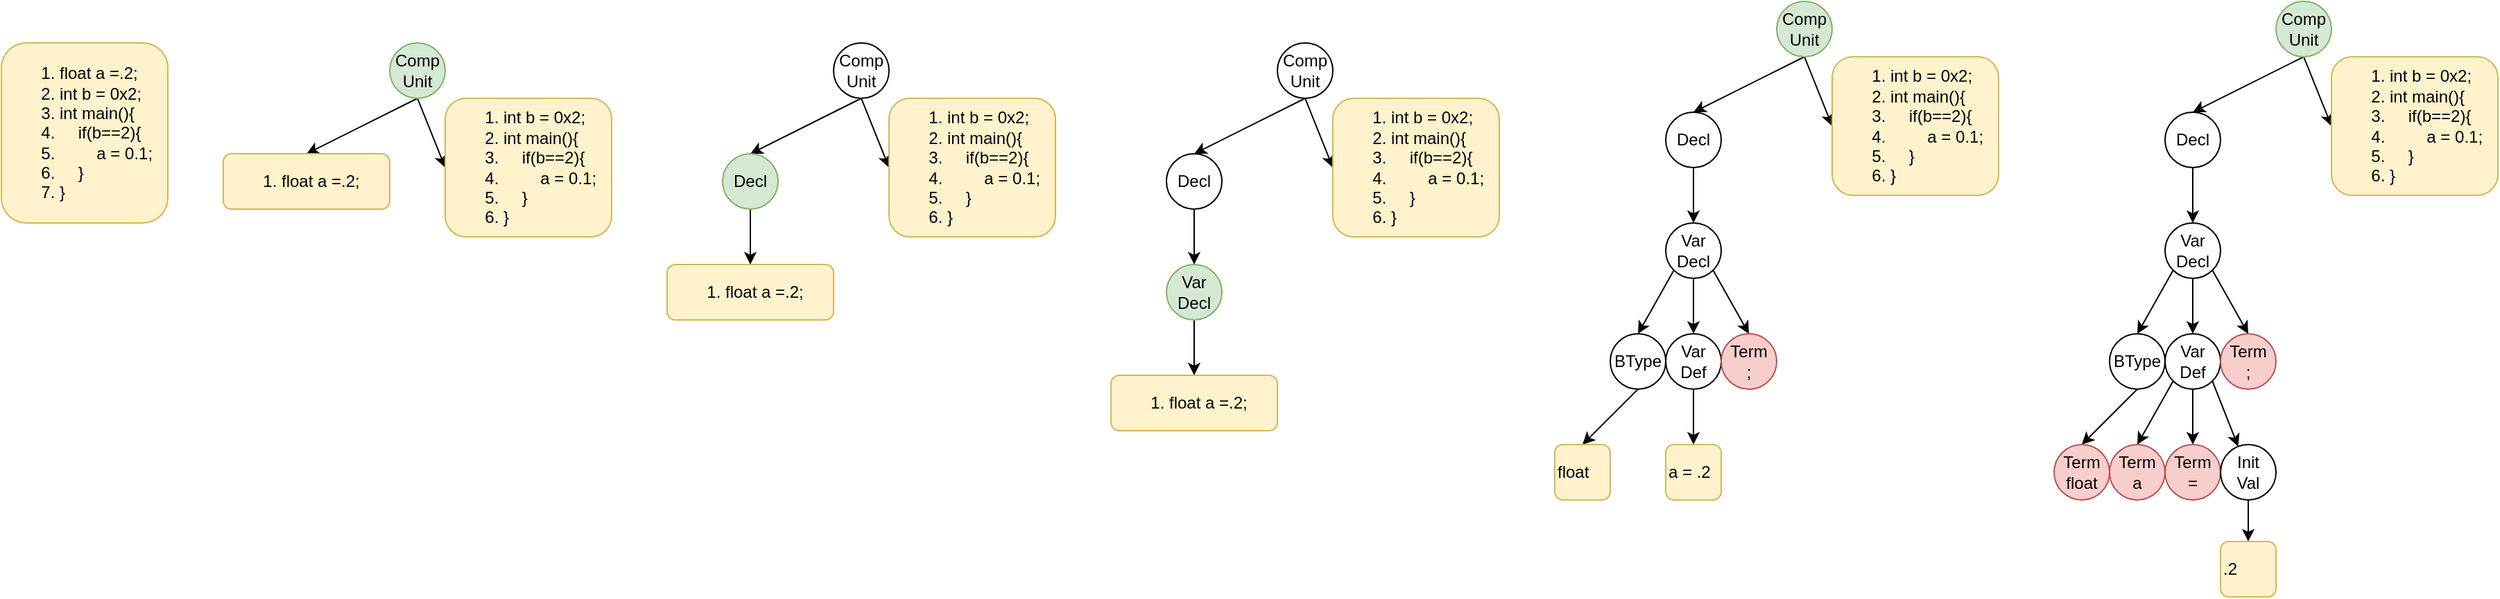 <mxfile version="26.2.2">
  <diagram name="第 1 页" id="QOxALYG1NZeg0La0y2ua">
    <mxGraphModel dx="826" dy="965" grid="1" gridSize="10" guides="1" tooltips="1" connect="1" arrows="1" fold="1" page="1" pageScale="1" pageWidth="827" pageHeight="1169" math="0" shadow="0">
      <root>
        <mxCell id="0" />
        <mxCell id="1" parent="0" />
        <mxCell id="rIGNumGmygnHjvv-tgh9-2" value="&lt;ol&gt;&lt;li&gt;&lt;span style=&quot;background-color: transparent; color: light-dark(rgb(0, 0, 0), rgb(255, 255, 255));&quot;&gt;float a =.2;&lt;/span&gt;&lt;/li&gt;&lt;li&gt;&lt;span style=&quot;background-color: transparent; color: light-dark(rgb(0, 0, 0), rgb(255, 255, 255));&quot;&gt;int b = 0x2;&lt;/span&gt;&lt;/li&gt;&lt;li&gt;&lt;span style=&quot;background-color: transparent; color: light-dark(rgb(0, 0, 0), rgb(255, 255, 255));&quot;&gt;int main(){&lt;/span&gt;&lt;/li&gt;&lt;li&gt;&lt;span style=&quot;background-color: transparent; color: light-dark(rgb(0, 0, 0), rgb(255, 255, 255));&quot;&gt;&amp;nbsp; &amp;nbsp; if(b==2){&lt;/span&gt;&lt;/li&gt;&lt;li&gt;&lt;span style=&quot;background-color: transparent; color: light-dark(rgb(0, 0, 0), rgb(255, 255, 255));&quot;&gt;&amp;nbsp; &amp;nbsp; &amp;nbsp; &amp;nbsp; a = 0.1;&lt;/span&gt;&lt;/li&gt;&lt;li&gt;&lt;span style=&quot;background-color: transparent; color: light-dark(rgb(0, 0, 0), rgb(255, 255, 255));&quot;&gt;&amp;nbsp; &amp;nbsp; }&lt;/span&gt;&lt;/li&gt;&lt;li&gt;&lt;span style=&quot;background-color: transparent; color: light-dark(rgb(0, 0, 0), rgb(255, 255, 255));&quot;&gt;}&lt;/span&gt;&lt;/li&gt;&lt;/ol&gt;" style="rounded=1;whiteSpace=wrap;html=1;align=left;fillColor=#fff2cc;strokeColor=#d6b656;" vertex="1" parent="1">
          <mxGeometry x="40" y="40" width="120" height="130" as="geometry" />
        </mxCell>
        <mxCell id="rIGNumGmygnHjvv-tgh9-7" style="rounded=0;orthogonalLoop=1;jettySize=auto;html=1;exitX=0.5;exitY=1;exitDx=0;exitDy=0;entryX=0.5;entryY=0;entryDx=0;entryDy=0;" edge="1" parent="1" source="rIGNumGmygnHjvv-tgh9-3" target="rIGNumGmygnHjvv-tgh9-5">
          <mxGeometry relative="1" as="geometry" />
        </mxCell>
        <mxCell id="rIGNumGmygnHjvv-tgh9-8" style="rounded=0;orthogonalLoop=1;jettySize=auto;html=1;exitX=0.5;exitY=1;exitDx=0;exitDy=0;entryX=0;entryY=0.5;entryDx=0;entryDy=0;" edge="1" parent="1" source="rIGNumGmygnHjvv-tgh9-3" target="rIGNumGmygnHjvv-tgh9-6">
          <mxGeometry relative="1" as="geometry" />
        </mxCell>
        <mxCell id="rIGNumGmygnHjvv-tgh9-3" value="Comp&lt;br&gt;Unit" style="ellipse;whiteSpace=wrap;html=1;fillColor=#d5e8d4;strokeColor=#82b366;" vertex="1" parent="1">
          <mxGeometry x="320" y="40" width="40" height="40" as="geometry" />
        </mxCell>
        <mxCell id="rIGNumGmygnHjvv-tgh9-5" value="&lt;ol&gt;&lt;li&gt;&lt;span style=&quot;background-color: transparent; color: light-dark(rgb(0, 0, 0), rgb(255, 255, 255));&quot;&gt;float a =.2;&lt;/span&gt;&lt;/li&gt;&lt;/ol&gt;" style="rounded=1;whiteSpace=wrap;html=1;align=left;fillColor=#fff2cc;strokeColor=#d6b656;" vertex="1" parent="1">
          <mxGeometry x="200" y="120" width="120" height="40" as="geometry" />
        </mxCell>
        <mxCell id="rIGNumGmygnHjvv-tgh9-6" value="&lt;ol&gt;&lt;li&gt;&lt;span style=&quot;background-color: transparent; color: light-dark(rgb(0, 0, 0), rgb(255, 255, 255));&quot;&gt;int b = 0x2;&lt;/span&gt;&lt;/li&gt;&lt;li&gt;&lt;span style=&quot;background-color: transparent; color: light-dark(rgb(0, 0, 0), rgb(255, 255, 255));&quot;&gt;int main(){&lt;/span&gt;&lt;/li&gt;&lt;li&gt;&lt;span style=&quot;background-color: transparent; color: light-dark(rgb(0, 0, 0), rgb(255, 255, 255));&quot;&gt;&amp;nbsp; &amp;nbsp; if(b==2){&lt;/span&gt;&lt;/li&gt;&lt;li&gt;&lt;span style=&quot;background-color: transparent; color: light-dark(rgb(0, 0, 0), rgb(255, 255, 255));&quot;&gt;&amp;nbsp; &amp;nbsp; &amp;nbsp; &amp;nbsp; a = 0.1;&lt;/span&gt;&lt;/li&gt;&lt;li&gt;&lt;span style=&quot;background-color: transparent; color: light-dark(rgb(0, 0, 0), rgb(255, 255, 255));&quot;&gt;&amp;nbsp; &amp;nbsp; }&lt;/span&gt;&lt;/li&gt;&lt;li&gt;&lt;span style=&quot;background-color: transparent; color: light-dark(rgb(0, 0, 0), rgb(255, 255, 255));&quot;&gt;}&lt;/span&gt;&lt;/li&gt;&lt;/ol&gt;" style="rounded=1;whiteSpace=wrap;html=1;align=left;fillColor=#fff2cc;strokeColor=#d6b656;" vertex="1" parent="1">
          <mxGeometry x="360" y="80" width="120" height="100" as="geometry" />
        </mxCell>
        <mxCell id="rIGNumGmygnHjvv-tgh9-9" style="rounded=0;orthogonalLoop=1;jettySize=auto;html=1;exitX=0.5;exitY=1;exitDx=0;exitDy=0;entryX=0.5;entryY=0;entryDx=0;entryDy=0;" edge="1" parent="1" source="rIGNumGmygnHjvv-tgh9-11" target="rIGNumGmygnHjvv-tgh9-14">
          <mxGeometry relative="1" as="geometry">
            <mxPoint x="580" y="120" as="targetPoint" />
          </mxGeometry>
        </mxCell>
        <mxCell id="rIGNumGmygnHjvv-tgh9-10" style="rounded=0;orthogonalLoop=1;jettySize=auto;html=1;exitX=0.5;exitY=1;exitDx=0;exitDy=0;entryX=0;entryY=0.5;entryDx=0;entryDy=0;" edge="1" parent="1" source="rIGNumGmygnHjvv-tgh9-11" target="rIGNumGmygnHjvv-tgh9-13">
          <mxGeometry relative="1" as="geometry" />
        </mxCell>
        <mxCell id="rIGNumGmygnHjvv-tgh9-11" value="Comp&lt;br&gt;Unit" style="ellipse;whiteSpace=wrap;html=1;" vertex="1" parent="1">
          <mxGeometry x="640" y="40" width="40" height="40" as="geometry" />
        </mxCell>
        <mxCell id="rIGNumGmygnHjvv-tgh9-13" value="&lt;ol&gt;&lt;li&gt;&lt;span style=&quot;background-color: transparent; color: light-dark(rgb(0, 0, 0), rgb(255, 255, 255));&quot;&gt;int b = 0x2;&lt;/span&gt;&lt;/li&gt;&lt;li&gt;&lt;span style=&quot;background-color: transparent; color: light-dark(rgb(0, 0, 0), rgb(255, 255, 255));&quot;&gt;int main(){&lt;/span&gt;&lt;/li&gt;&lt;li&gt;&lt;span style=&quot;background-color: transparent; color: light-dark(rgb(0, 0, 0), rgb(255, 255, 255));&quot;&gt;&amp;nbsp; &amp;nbsp; if(b==2){&lt;/span&gt;&lt;/li&gt;&lt;li&gt;&lt;span style=&quot;background-color: transparent; color: light-dark(rgb(0, 0, 0), rgb(255, 255, 255));&quot;&gt;&amp;nbsp; &amp;nbsp; &amp;nbsp; &amp;nbsp; a = 0.1;&lt;/span&gt;&lt;/li&gt;&lt;li&gt;&lt;span style=&quot;background-color: transparent; color: light-dark(rgb(0, 0, 0), rgb(255, 255, 255));&quot;&gt;&amp;nbsp; &amp;nbsp; }&lt;/span&gt;&lt;/li&gt;&lt;li&gt;&lt;span style=&quot;background-color: transparent; color: light-dark(rgb(0, 0, 0), rgb(255, 255, 255));&quot;&gt;}&lt;/span&gt;&lt;/li&gt;&lt;/ol&gt;" style="rounded=1;whiteSpace=wrap;html=1;align=left;fillColor=#fff2cc;strokeColor=#d6b656;" vertex="1" parent="1">
          <mxGeometry x="680" y="80" width="120" height="100" as="geometry" />
        </mxCell>
        <mxCell id="rIGNumGmygnHjvv-tgh9-16" style="edgeStyle=orthogonalEdgeStyle;rounded=0;orthogonalLoop=1;jettySize=auto;html=1;exitX=0.5;exitY=1;exitDx=0;exitDy=0;entryX=0.5;entryY=0;entryDx=0;entryDy=0;" edge="1" parent="1" source="rIGNumGmygnHjvv-tgh9-14" target="rIGNumGmygnHjvv-tgh9-15">
          <mxGeometry relative="1" as="geometry" />
        </mxCell>
        <mxCell id="rIGNumGmygnHjvv-tgh9-14" value="Decl" style="ellipse;whiteSpace=wrap;html=1;aspect=fixed;fillColor=#d5e8d4;strokeColor=#82b366;" vertex="1" parent="1">
          <mxGeometry x="560" y="120" width="40" height="40" as="geometry" />
        </mxCell>
        <mxCell id="rIGNumGmygnHjvv-tgh9-15" value="&lt;ol&gt;&lt;li&gt;&lt;span style=&quot;background-color: transparent; color: light-dark(rgb(0, 0, 0), rgb(255, 255, 255));&quot;&gt;float a =.2;&lt;/span&gt;&lt;/li&gt;&lt;/ol&gt;" style="rounded=1;whiteSpace=wrap;html=1;align=left;fillColor=#fff2cc;strokeColor=#d6b656;" vertex="1" parent="1">
          <mxGeometry x="520" y="200" width="120" height="40" as="geometry" />
        </mxCell>
        <mxCell id="rIGNumGmygnHjvv-tgh9-17" style="rounded=0;orthogonalLoop=1;jettySize=auto;html=1;exitX=0.5;exitY=1;exitDx=0;exitDy=0;entryX=0.5;entryY=0;entryDx=0;entryDy=0;" edge="1" parent="1" source="rIGNumGmygnHjvv-tgh9-19" target="rIGNumGmygnHjvv-tgh9-22">
          <mxGeometry relative="1" as="geometry">
            <mxPoint x="900" y="120" as="targetPoint" />
          </mxGeometry>
        </mxCell>
        <mxCell id="rIGNumGmygnHjvv-tgh9-18" style="rounded=0;orthogonalLoop=1;jettySize=auto;html=1;exitX=0.5;exitY=1;exitDx=0;exitDy=0;entryX=0;entryY=0.5;entryDx=0;entryDy=0;" edge="1" parent="1" source="rIGNumGmygnHjvv-tgh9-19" target="rIGNumGmygnHjvv-tgh9-20">
          <mxGeometry relative="1" as="geometry" />
        </mxCell>
        <mxCell id="rIGNumGmygnHjvv-tgh9-19" value="Comp&lt;br&gt;Unit" style="ellipse;whiteSpace=wrap;html=1;" vertex="1" parent="1">
          <mxGeometry x="960" y="40" width="40" height="40" as="geometry" />
        </mxCell>
        <mxCell id="rIGNumGmygnHjvv-tgh9-20" value="&lt;ol&gt;&lt;li&gt;&lt;span style=&quot;background-color: transparent; color: light-dark(rgb(0, 0, 0), rgb(255, 255, 255));&quot;&gt;int b = 0x2;&lt;/span&gt;&lt;/li&gt;&lt;li&gt;&lt;span style=&quot;background-color: transparent; color: light-dark(rgb(0, 0, 0), rgb(255, 255, 255));&quot;&gt;int main(){&lt;/span&gt;&lt;/li&gt;&lt;li&gt;&lt;span style=&quot;background-color: transparent; color: light-dark(rgb(0, 0, 0), rgb(255, 255, 255));&quot;&gt;&amp;nbsp; &amp;nbsp; if(b==2){&lt;/span&gt;&lt;/li&gt;&lt;li&gt;&lt;span style=&quot;background-color: transparent; color: light-dark(rgb(0, 0, 0), rgb(255, 255, 255));&quot;&gt;&amp;nbsp; &amp;nbsp; &amp;nbsp; &amp;nbsp; a = 0.1;&lt;/span&gt;&lt;/li&gt;&lt;li&gt;&lt;span style=&quot;background-color: transparent; color: light-dark(rgb(0, 0, 0), rgb(255, 255, 255));&quot;&gt;&amp;nbsp; &amp;nbsp; }&lt;/span&gt;&lt;/li&gt;&lt;li&gt;&lt;span style=&quot;background-color: transparent; color: light-dark(rgb(0, 0, 0), rgb(255, 255, 255));&quot;&gt;}&lt;/span&gt;&lt;/li&gt;&lt;/ol&gt;" style="rounded=1;whiteSpace=wrap;html=1;align=left;fillColor=#fff2cc;strokeColor=#d6b656;" vertex="1" parent="1">
          <mxGeometry x="1000" y="80" width="120" height="100" as="geometry" />
        </mxCell>
        <mxCell id="rIGNumGmygnHjvv-tgh9-21" style="edgeStyle=orthogonalEdgeStyle;rounded=0;orthogonalLoop=1;jettySize=auto;html=1;exitX=0.5;exitY=1;exitDx=0;exitDy=0;entryX=0.5;entryY=0;entryDx=0;entryDy=0;" edge="1" parent="1" source="rIGNumGmygnHjvv-tgh9-22" target="rIGNumGmygnHjvv-tgh9-24">
          <mxGeometry relative="1" as="geometry">
            <mxPoint x="900" y="200" as="targetPoint" />
          </mxGeometry>
        </mxCell>
        <mxCell id="rIGNumGmygnHjvv-tgh9-22" value="Decl" style="ellipse;whiteSpace=wrap;html=1;aspect=fixed;" vertex="1" parent="1">
          <mxGeometry x="880" y="120" width="40" height="40" as="geometry" />
        </mxCell>
        <mxCell id="rIGNumGmygnHjvv-tgh9-26" style="edgeStyle=orthogonalEdgeStyle;rounded=0;orthogonalLoop=1;jettySize=auto;html=1;exitX=0.5;exitY=1;exitDx=0;exitDy=0;entryX=0.5;entryY=0;entryDx=0;entryDy=0;" edge="1" parent="1" source="rIGNumGmygnHjvv-tgh9-24" target="rIGNumGmygnHjvv-tgh9-25">
          <mxGeometry relative="1" as="geometry" />
        </mxCell>
        <mxCell id="rIGNumGmygnHjvv-tgh9-24" value="Var&lt;div&gt;Decl&lt;/div&gt;" style="ellipse;whiteSpace=wrap;html=1;fillColor=#d5e8d4;strokeColor=#82b366;" vertex="1" parent="1">
          <mxGeometry x="880" y="200" width="40" height="40" as="geometry" />
        </mxCell>
        <mxCell id="rIGNumGmygnHjvv-tgh9-25" value="&lt;ol&gt;&lt;li&gt;&lt;span style=&quot;background-color: transparent; color: light-dark(rgb(0, 0, 0), rgb(255, 255, 255));&quot;&gt;float a =.2;&lt;/span&gt;&lt;/li&gt;&lt;/ol&gt;" style="rounded=1;whiteSpace=wrap;html=1;align=left;fillColor=#fff2cc;strokeColor=#d6b656;" vertex="1" parent="1">
          <mxGeometry x="840" y="280" width="120" height="40" as="geometry" />
        </mxCell>
        <mxCell id="rIGNumGmygnHjvv-tgh9-27" style="rounded=0;orthogonalLoop=1;jettySize=auto;html=1;exitX=0.5;exitY=1;exitDx=0;exitDy=0;entryX=0.5;entryY=0;entryDx=0;entryDy=0;" edge="1" parent="1" source="rIGNumGmygnHjvv-tgh9-29" target="rIGNumGmygnHjvv-tgh9-32">
          <mxGeometry relative="1" as="geometry">
            <mxPoint x="1260" y="90" as="targetPoint" />
          </mxGeometry>
        </mxCell>
        <mxCell id="rIGNumGmygnHjvv-tgh9-28" style="rounded=0;orthogonalLoop=1;jettySize=auto;html=1;exitX=0.5;exitY=1;exitDx=0;exitDy=0;entryX=0;entryY=0.5;entryDx=0;entryDy=0;" edge="1" parent="1" source="rIGNumGmygnHjvv-tgh9-29" target="rIGNumGmygnHjvv-tgh9-30">
          <mxGeometry relative="1" as="geometry" />
        </mxCell>
        <mxCell id="rIGNumGmygnHjvv-tgh9-29" value="Comp&lt;br&gt;Unit" style="ellipse;whiteSpace=wrap;html=1;fillColor=#d5e8d4;strokeColor=#82b366;" vertex="1" parent="1">
          <mxGeometry x="1320" y="10" width="40" height="40" as="geometry" />
        </mxCell>
        <mxCell id="rIGNumGmygnHjvv-tgh9-30" value="&lt;ol&gt;&lt;li&gt;&lt;span style=&quot;background-color: transparent; color: light-dark(rgb(0, 0, 0), rgb(255, 255, 255));&quot;&gt;int b = 0x2;&lt;/span&gt;&lt;/li&gt;&lt;li&gt;&lt;span style=&quot;background-color: transparent; color: light-dark(rgb(0, 0, 0), rgb(255, 255, 255));&quot;&gt;int main(){&lt;/span&gt;&lt;/li&gt;&lt;li&gt;&lt;span style=&quot;background-color: transparent; color: light-dark(rgb(0, 0, 0), rgb(255, 255, 255));&quot;&gt;&amp;nbsp; &amp;nbsp; if(b==2){&lt;/span&gt;&lt;/li&gt;&lt;li&gt;&lt;span style=&quot;background-color: transparent; color: light-dark(rgb(0, 0, 0), rgb(255, 255, 255));&quot;&gt;&amp;nbsp; &amp;nbsp; &amp;nbsp; &amp;nbsp; a = 0.1;&lt;/span&gt;&lt;/li&gt;&lt;li&gt;&lt;span style=&quot;background-color: transparent; color: light-dark(rgb(0, 0, 0), rgb(255, 255, 255));&quot;&gt;&amp;nbsp; &amp;nbsp; }&lt;/span&gt;&lt;/li&gt;&lt;li&gt;&lt;span style=&quot;background-color: transparent; color: light-dark(rgb(0, 0, 0), rgb(255, 255, 255));&quot;&gt;}&lt;/span&gt;&lt;/li&gt;&lt;/ol&gt;" style="rounded=1;whiteSpace=wrap;html=1;align=left;fillColor=#fff2cc;strokeColor=#d6b656;" vertex="1" parent="1">
          <mxGeometry x="1360" y="50" width="120" height="100" as="geometry" />
        </mxCell>
        <mxCell id="rIGNumGmygnHjvv-tgh9-31" style="edgeStyle=orthogonalEdgeStyle;rounded=0;orthogonalLoop=1;jettySize=auto;html=1;exitX=0.5;exitY=1;exitDx=0;exitDy=0;entryX=0.5;entryY=0;entryDx=0;entryDy=0;" edge="1" parent="1" source="rIGNumGmygnHjvv-tgh9-32" target="rIGNumGmygnHjvv-tgh9-34">
          <mxGeometry relative="1" as="geometry">
            <mxPoint x="1260" y="170" as="targetPoint" />
          </mxGeometry>
        </mxCell>
        <mxCell id="rIGNumGmygnHjvv-tgh9-32" value="Decl" style="ellipse;whiteSpace=wrap;html=1;aspect=fixed;" vertex="1" parent="1">
          <mxGeometry x="1240" y="90" width="40" height="40" as="geometry" />
        </mxCell>
        <mxCell id="rIGNumGmygnHjvv-tgh9-33" style="edgeStyle=orthogonalEdgeStyle;rounded=0;orthogonalLoop=1;jettySize=auto;html=1;exitX=0.5;exitY=1;exitDx=0;exitDy=0;entryX=0.5;entryY=0;entryDx=0;entryDy=0;" edge="1" parent="1" source="rIGNumGmygnHjvv-tgh9-34">
          <mxGeometry relative="1" as="geometry">
            <mxPoint x="1260" y="250" as="targetPoint" />
          </mxGeometry>
        </mxCell>
        <mxCell id="rIGNumGmygnHjvv-tgh9-40" style="rounded=0;orthogonalLoop=1;jettySize=auto;html=1;exitX=0;exitY=1;exitDx=0;exitDy=0;entryX=0.5;entryY=0;entryDx=0;entryDy=0;" edge="1" parent="1" source="rIGNumGmygnHjvv-tgh9-34" target="rIGNumGmygnHjvv-tgh9-37">
          <mxGeometry relative="1" as="geometry" />
        </mxCell>
        <mxCell id="rIGNumGmygnHjvv-tgh9-41" style="rounded=0;orthogonalLoop=1;jettySize=auto;html=1;exitX=1;exitY=1;exitDx=0;exitDy=0;entryX=0.5;entryY=0;entryDx=0;entryDy=0;" edge="1" parent="1" source="rIGNumGmygnHjvv-tgh9-34" target="rIGNumGmygnHjvv-tgh9-39">
          <mxGeometry relative="1" as="geometry" />
        </mxCell>
        <mxCell id="rIGNumGmygnHjvv-tgh9-34" value="Var&lt;div&gt;Decl&lt;/div&gt;" style="ellipse;whiteSpace=wrap;html=1;" vertex="1" parent="1">
          <mxGeometry x="1240" y="170" width="40" height="40" as="geometry" />
        </mxCell>
        <mxCell id="rIGNumGmygnHjvv-tgh9-44" style="rounded=0;orthogonalLoop=1;jettySize=auto;html=1;exitX=0.5;exitY=1;exitDx=0;exitDy=0;entryX=0.5;entryY=0;entryDx=0;entryDy=0;" edge="1" parent="1" source="rIGNumGmygnHjvv-tgh9-37" target="rIGNumGmygnHjvv-tgh9-42">
          <mxGeometry relative="1" as="geometry" />
        </mxCell>
        <mxCell id="rIGNumGmygnHjvv-tgh9-37" value="BType" style="ellipse;whiteSpace=wrap;html=1;" vertex="1" parent="1">
          <mxGeometry x="1200" y="250" width="40" height="40" as="geometry" />
        </mxCell>
        <mxCell id="rIGNumGmygnHjvv-tgh9-45" style="edgeStyle=orthogonalEdgeStyle;rounded=0;orthogonalLoop=1;jettySize=auto;html=1;exitX=0.5;exitY=1;exitDx=0;exitDy=0;entryX=0.5;entryY=0;entryDx=0;entryDy=0;" edge="1" parent="1" source="rIGNumGmygnHjvv-tgh9-38" target="rIGNumGmygnHjvv-tgh9-43">
          <mxGeometry relative="1" as="geometry" />
        </mxCell>
        <mxCell id="rIGNumGmygnHjvv-tgh9-38" value="Var&lt;br&gt;Def" style="ellipse;whiteSpace=wrap;html=1;" vertex="1" parent="1">
          <mxGeometry x="1240" y="250" width="40" height="40" as="geometry" />
        </mxCell>
        <mxCell id="rIGNumGmygnHjvv-tgh9-39" value="Term&lt;div&gt;;&lt;/div&gt;" style="ellipse;whiteSpace=wrap;html=1;fillColor=#f8cecc;strokeColor=#b85450;" vertex="1" parent="1">
          <mxGeometry x="1280" y="250" width="40" height="40" as="geometry" />
        </mxCell>
        <mxCell id="rIGNumGmygnHjvv-tgh9-42" value="&lt;span style=&quot;background-color: transparent; color: light-dark(rgb(0, 0, 0), rgb(255, 255, 255));&quot;&gt;float&lt;/span&gt;" style="rounded=1;whiteSpace=wrap;html=1;align=left;fillColor=#fff2cc;strokeColor=#d6b656;" vertex="1" parent="1">
          <mxGeometry x="1160" y="330" width="40" height="40" as="geometry" />
        </mxCell>
        <mxCell id="rIGNumGmygnHjvv-tgh9-43" value="&lt;span style=&quot;background-color: transparent; color: light-dark(rgb(0, 0, 0), rgb(255, 255, 255));&quot;&gt;a = .2&lt;/span&gt;" style="rounded=1;whiteSpace=wrap;html=1;align=left;fillColor=#fff2cc;strokeColor=#d6b656;" vertex="1" parent="1">
          <mxGeometry x="1240" y="330" width="40" height="40" as="geometry" />
        </mxCell>
        <mxCell id="rIGNumGmygnHjvv-tgh9-46" style="rounded=0;orthogonalLoop=1;jettySize=auto;html=1;exitX=0.5;exitY=1;exitDx=0;exitDy=0;entryX=0.5;entryY=0;entryDx=0;entryDy=0;" edge="1" parent="1" source="rIGNumGmygnHjvv-tgh9-48" target="rIGNumGmygnHjvv-tgh9-51">
          <mxGeometry relative="1" as="geometry">
            <mxPoint x="1620" y="90" as="targetPoint" />
          </mxGeometry>
        </mxCell>
        <mxCell id="rIGNumGmygnHjvv-tgh9-47" style="rounded=0;orthogonalLoop=1;jettySize=auto;html=1;exitX=0.5;exitY=1;exitDx=0;exitDy=0;entryX=0;entryY=0.5;entryDx=0;entryDy=0;" edge="1" parent="1" source="rIGNumGmygnHjvv-tgh9-48" target="rIGNumGmygnHjvv-tgh9-49">
          <mxGeometry relative="1" as="geometry" />
        </mxCell>
        <mxCell id="rIGNumGmygnHjvv-tgh9-48" value="Comp&lt;br&gt;Unit" style="ellipse;whiteSpace=wrap;html=1;fillColor=#d5e8d4;strokeColor=#82b366;" vertex="1" parent="1">
          <mxGeometry x="1680" y="10" width="40" height="40" as="geometry" />
        </mxCell>
        <mxCell id="rIGNumGmygnHjvv-tgh9-49" value="&lt;ol&gt;&lt;li&gt;&lt;span style=&quot;background-color: transparent; color: light-dark(rgb(0, 0, 0), rgb(255, 255, 255));&quot;&gt;int b = 0x2;&lt;/span&gt;&lt;/li&gt;&lt;li&gt;&lt;span style=&quot;background-color: transparent; color: light-dark(rgb(0, 0, 0), rgb(255, 255, 255));&quot;&gt;int main(){&lt;/span&gt;&lt;/li&gt;&lt;li&gt;&lt;span style=&quot;background-color: transparent; color: light-dark(rgb(0, 0, 0), rgb(255, 255, 255));&quot;&gt;&amp;nbsp; &amp;nbsp; if(b==2){&lt;/span&gt;&lt;/li&gt;&lt;li&gt;&lt;span style=&quot;background-color: transparent; color: light-dark(rgb(0, 0, 0), rgb(255, 255, 255));&quot;&gt;&amp;nbsp; &amp;nbsp; &amp;nbsp; &amp;nbsp; a = 0.1;&lt;/span&gt;&lt;/li&gt;&lt;li&gt;&lt;span style=&quot;background-color: transparent; color: light-dark(rgb(0, 0, 0), rgb(255, 255, 255));&quot;&gt;&amp;nbsp; &amp;nbsp; }&lt;/span&gt;&lt;/li&gt;&lt;li&gt;&lt;span style=&quot;background-color: transparent; color: light-dark(rgb(0, 0, 0), rgb(255, 255, 255));&quot;&gt;}&lt;/span&gt;&lt;/li&gt;&lt;/ol&gt;" style="rounded=1;whiteSpace=wrap;html=1;align=left;fillColor=#fff2cc;strokeColor=#d6b656;" vertex="1" parent="1">
          <mxGeometry x="1720" y="50" width="120" height="100" as="geometry" />
        </mxCell>
        <mxCell id="rIGNumGmygnHjvv-tgh9-50" style="edgeStyle=orthogonalEdgeStyle;rounded=0;orthogonalLoop=1;jettySize=auto;html=1;exitX=0.5;exitY=1;exitDx=0;exitDy=0;entryX=0.5;entryY=0;entryDx=0;entryDy=0;" edge="1" parent="1" source="rIGNumGmygnHjvv-tgh9-51" target="rIGNumGmygnHjvv-tgh9-55">
          <mxGeometry relative="1" as="geometry">
            <mxPoint x="1620" y="170" as="targetPoint" />
          </mxGeometry>
        </mxCell>
        <mxCell id="rIGNumGmygnHjvv-tgh9-51" value="Decl" style="ellipse;whiteSpace=wrap;html=1;aspect=fixed;" vertex="1" parent="1">
          <mxGeometry x="1600" y="90" width="40" height="40" as="geometry" />
        </mxCell>
        <mxCell id="rIGNumGmygnHjvv-tgh9-52" style="edgeStyle=orthogonalEdgeStyle;rounded=0;orthogonalLoop=1;jettySize=auto;html=1;exitX=0.5;exitY=1;exitDx=0;exitDy=0;entryX=0.5;entryY=0;entryDx=0;entryDy=0;" edge="1" parent="1" source="rIGNumGmygnHjvv-tgh9-55">
          <mxGeometry relative="1" as="geometry">
            <mxPoint x="1620" y="250" as="targetPoint" />
          </mxGeometry>
        </mxCell>
        <mxCell id="rIGNumGmygnHjvv-tgh9-53" style="rounded=0;orthogonalLoop=1;jettySize=auto;html=1;exitX=0;exitY=1;exitDx=0;exitDy=0;entryX=0.5;entryY=0;entryDx=0;entryDy=0;" edge="1" parent="1" source="rIGNumGmygnHjvv-tgh9-55" target="rIGNumGmygnHjvv-tgh9-57">
          <mxGeometry relative="1" as="geometry" />
        </mxCell>
        <mxCell id="rIGNumGmygnHjvv-tgh9-54" style="rounded=0;orthogonalLoop=1;jettySize=auto;html=1;exitX=1;exitY=1;exitDx=0;exitDy=0;entryX=0.5;entryY=0;entryDx=0;entryDy=0;" edge="1" parent="1" source="rIGNumGmygnHjvv-tgh9-55" target="rIGNumGmygnHjvv-tgh9-60">
          <mxGeometry relative="1" as="geometry" />
        </mxCell>
        <mxCell id="rIGNumGmygnHjvv-tgh9-55" value="Var&lt;div&gt;Decl&lt;/div&gt;" style="ellipse;whiteSpace=wrap;html=1;" vertex="1" parent="1">
          <mxGeometry x="1600" y="170" width="40" height="40" as="geometry" />
        </mxCell>
        <mxCell id="rIGNumGmygnHjvv-tgh9-56" style="rounded=0;orthogonalLoop=1;jettySize=auto;html=1;exitX=0.5;exitY=1;exitDx=0;exitDy=0;entryX=0.5;entryY=0;entryDx=0;entryDy=0;" edge="1" parent="1" source="rIGNumGmygnHjvv-tgh9-57">
          <mxGeometry relative="1" as="geometry">
            <mxPoint x="1540" y="330.0" as="targetPoint" />
          </mxGeometry>
        </mxCell>
        <mxCell id="rIGNumGmygnHjvv-tgh9-57" value="BType" style="ellipse;whiteSpace=wrap;html=1;" vertex="1" parent="1">
          <mxGeometry x="1560" y="250" width="40" height="40" as="geometry" />
        </mxCell>
        <mxCell id="rIGNumGmygnHjvv-tgh9-69" style="rounded=0;orthogonalLoop=1;jettySize=auto;html=1;exitX=0;exitY=1;exitDx=0;exitDy=0;entryX=0.5;entryY=0;entryDx=0;entryDy=0;" edge="1" parent="1" source="rIGNumGmygnHjvv-tgh9-59" target="rIGNumGmygnHjvv-tgh9-65">
          <mxGeometry relative="1" as="geometry" />
        </mxCell>
        <mxCell id="rIGNumGmygnHjvv-tgh9-70" style="edgeStyle=orthogonalEdgeStyle;rounded=0;orthogonalLoop=1;jettySize=auto;html=1;exitX=0.5;exitY=1;exitDx=0;exitDy=0;entryX=0.5;entryY=0;entryDx=0;entryDy=0;" edge="1" parent="1" source="rIGNumGmygnHjvv-tgh9-59" target="rIGNumGmygnHjvv-tgh9-66">
          <mxGeometry relative="1" as="geometry" />
        </mxCell>
        <mxCell id="rIGNumGmygnHjvv-tgh9-71" style="rounded=0;orthogonalLoop=1;jettySize=auto;html=1;exitX=1;exitY=1;exitDx=0;exitDy=0;" edge="1" parent="1" source="rIGNumGmygnHjvv-tgh9-59" target="rIGNumGmygnHjvv-tgh9-67">
          <mxGeometry relative="1" as="geometry" />
        </mxCell>
        <mxCell id="rIGNumGmygnHjvv-tgh9-59" value="Var&lt;br&gt;Def" style="ellipse;whiteSpace=wrap;html=1;" vertex="1" parent="1">
          <mxGeometry x="1600" y="250" width="40" height="40" as="geometry" />
        </mxCell>
        <mxCell id="rIGNumGmygnHjvv-tgh9-60" value="Term&lt;div&gt;;&lt;/div&gt;" style="ellipse;whiteSpace=wrap;html=1;fillColor=#f8cecc;strokeColor=#b85450;" vertex="1" parent="1">
          <mxGeometry x="1640" y="250" width="40" height="40" as="geometry" />
        </mxCell>
        <mxCell id="rIGNumGmygnHjvv-tgh9-63" value="Term&lt;div&gt;float&lt;/div&gt;" style="ellipse;whiteSpace=wrap;html=1;fillColor=#f8cecc;strokeColor=#b85450;" vertex="1" parent="1">
          <mxGeometry x="1520" y="330" width="40" height="40" as="geometry" />
        </mxCell>
        <mxCell id="rIGNumGmygnHjvv-tgh9-65" value="Term&lt;div&gt;a&lt;/div&gt;" style="ellipse;whiteSpace=wrap;html=1;fillColor=#f8cecc;strokeColor=#b85450;" vertex="1" parent="1">
          <mxGeometry x="1560" y="330" width="40" height="40" as="geometry" />
        </mxCell>
        <mxCell id="rIGNumGmygnHjvv-tgh9-66" value="Term&lt;div&gt;=&lt;/div&gt;" style="ellipse;whiteSpace=wrap;html=1;fillColor=#f8cecc;strokeColor=#b85450;" vertex="1" parent="1">
          <mxGeometry x="1600" y="330" width="40" height="40" as="geometry" />
        </mxCell>
        <mxCell id="rIGNumGmygnHjvv-tgh9-73" style="edgeStyle=orthogonalEdgeStyle;rounded=0;orthogonalLoop=1;jettySize=auto;html=1;exitX=0.5;exitY=1;exitDx=0;exitDy=0;entryX=0.5;entryY=0;entryDx=0;entryDy=0;" edge="1" parent="1" source="rIGNumGmygnHjvv-tgh9-67" target="rIGNumGmygnHjvv-tgh9-72">
          <mxGeometry relative="1" as="geometry" />
        </mxCell>
        <mxCell id="rIGNumGmygnHjvv-tgh9-67" value="Init&lt;div&gt;Val&lt;/div&gt;" style="ellipse;whiteSpace=wrap;html=1;" vertex="1" parent="1">
          <mxGeometry x="1640" y="330" width="40" height="40" as="geometry" />
        </mxCell>
        <mxCell id="rIGNumGmygnHjvv-tgh9-72" value="&lt;span style=&quot;background-color: transparent; color: light-dark(rgb(0, 0, 0), rgb(255, 255, 255));&quot;&gt;.2&lt;/span&gt;" style="rounded=1;whiteSpace=wrap;html=1;align=left;fillColor=#fff2cc;strokeColor=#d6b656;" vertex="1" parent="1">
          <mxGeometry x="1640" y="400" width="40" height="40" as="geometry" />
        </mxCell>
      </root>
    </mxGraphModel>
  </diagram>
</mxfile>
